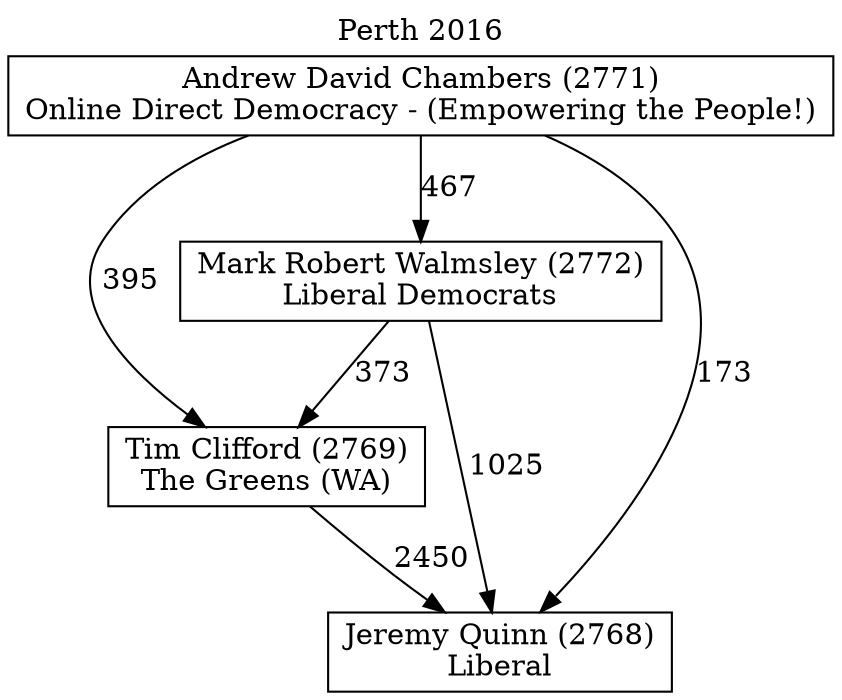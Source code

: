 // House preference flow
digraph "Jeremy Quinn (2768)_Perth_2016" {
	graph [label="Perth 2016" labelloc=t mclimit=10]
	node [shape=box]
	"Tim Clifford (2769)" [label="Tim Clifford (2769)
The Greens (WA)"]
	"Andrew David Chambers (2771)" [label="Andrew David Chambers (2771)
Online Direct Democracy - (Empowering the People!)"]
	"Mark Robert Walmsley (2772)" [label="Mark Robert Walmsley (2772)
Liberal Democrats"]
	"Jeremy Quinn (2768)" [label="Jeremy Quinn (2768)
Liberal"]
	"Tim Clifford (2769)" -> "Jeremy Quinn (2768)" [label=2450]
	"Andrew David Chambers (2771)" -> "Jeremy Quinn (2768)" [label=173]
	"Mark Robert Walmsley (2772)" -> "Tim Clifford (2769)" [label=373]
	"Andrew David Chambers (2771)" -> "Mark Robert Walmsley (2772)" [label=467]
	"Mark Robert Walmsley (2772)" -> "Jeremy Quinn (2768)" [label=1025]
	"Andrew David Chambers (2771)" -> "Tim Clifford (2769)" [label=395]
}
